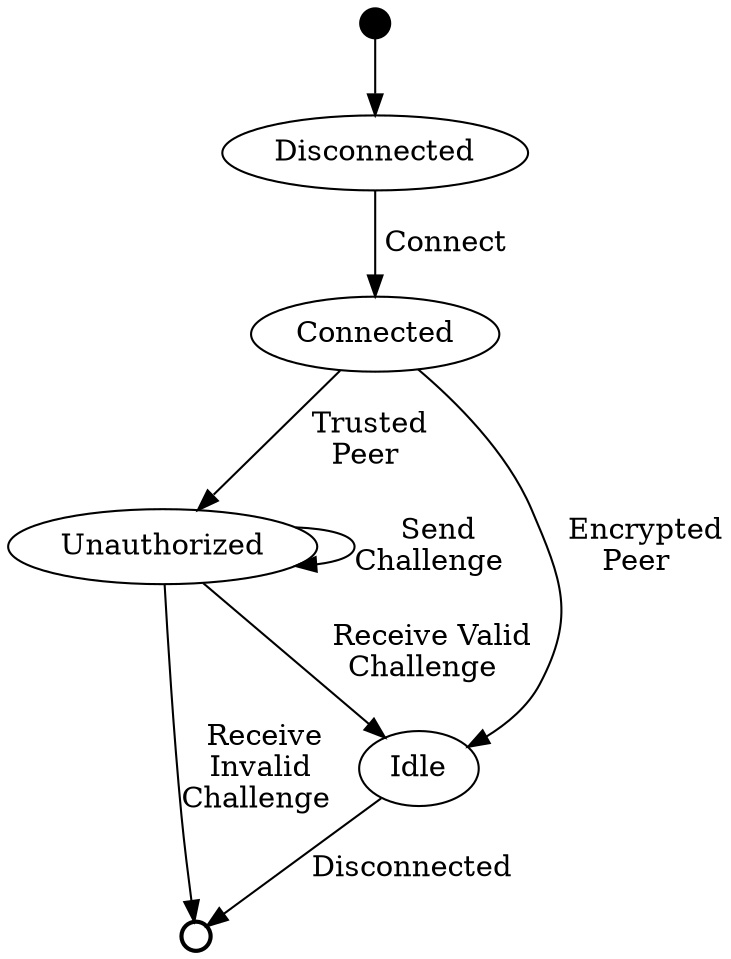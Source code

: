 digraph statemachine {
    // label
    start [shape="point" width="0.2"];
    a [label="Disconnected"];
    conn [label="Connected"];
    c [label="Unauthorized"];
    idle [label="Idle"];
    end [shape="circle" width="0.2" style="bold" label=""];
    // define
    start -> a;
    a -> conn [label=" Connect "];
    conn -> idle [label=" Encrypted\nPeer "];
    conn -> c [label=" Trusted\nPeer"]
    c -> end [label=" Receive\nInvalid\nChallenge "];
    c -> c [label=" Send\nChallenge "];
    c -> idle [label=" Receive Valid\nChallenge "]
    idle -> end [label=" Disconnected "];
}
